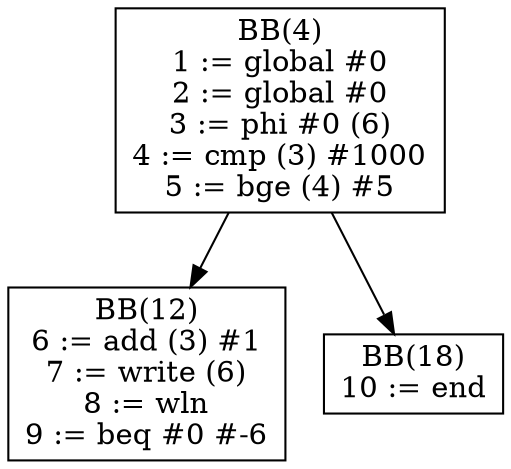digraph dom {
BB4[shape = box, label = "BB(4)\n" + "1 := global #0\n" + "2 := global #0\n" + "3 := phi #0 (6)\n" + "4 := cmp (3) #1000\n" + "5 := bge (4) #5\n"];
BB12[shape = box, label = "BB(12)\n" + "6 := add (3) #1\n" + "7 := write (6)\n" + "8 := wln\n" + "9 := beq #0 #-6\n"];
BB18[shape = box, label = "BB(18)\n" + "10 := end\n"];
BB4 -> BB12;
BB4 -> BB18;
}
